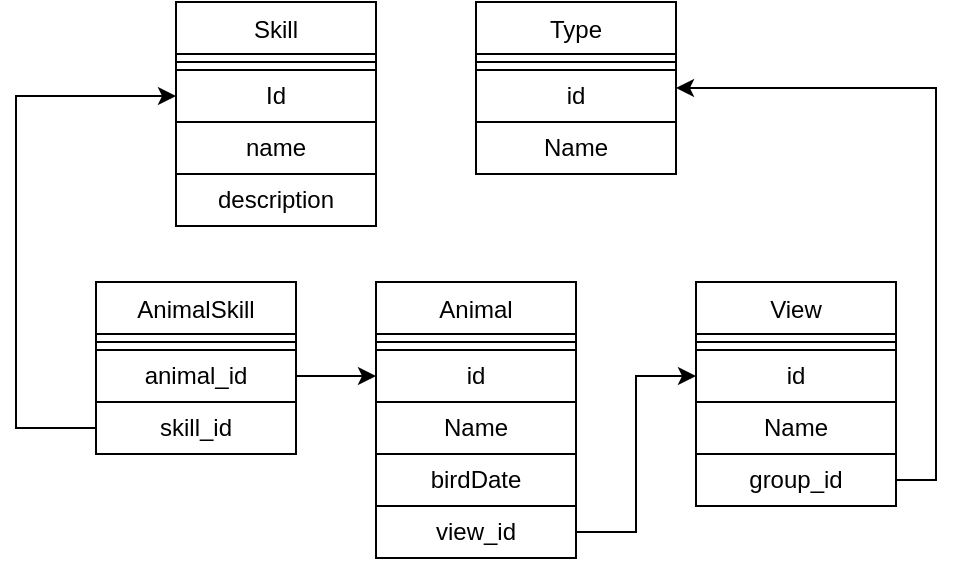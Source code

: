 <mxfile version="24.2.1" type="device">
  <diagram id="C5RBs43oDa-KdzZeNtuy" name="Page-1">
    <mxGraphModel dx="751" dy="735" grid="1" gridSize="10" guides="1" tooltips="1" connect="1" arrows="1" fold="1" page="1" pageScale="1" pageWidth="827" pageHeight="1169" math="0" shadow="0">
      <root>
        <mxCell id="WIyWlLk6GJQsqaUBKTNV-0" />
        <mxCell id="WIyWlLk6GJQsqaUBKTNV-1" parent="WIyWlLk6GJQsqaUBKTNV-0" />
        <mxCell id="Xy5SPs2vW5UxNXCVcZH1-26" value="AnimalSkill" style="swimlane;fontStyle=0;align=center;verticalAlign=top;childLayout=stackLayout;horizontal=1;startSize=26;horizontalStack=0;resizeParent=1;resizeLast=0;collapsible=1;marginBottom=0;rounded=0;shadow=0;strokeWidth=1;" parent="WIyWlLk6GJQsqaUBKTNV-1" vertex="1">
          <mxGeometry x="180" y="150" width="100" height="86" as="geometry">
            <mxRectangle x="130" y="380" width="160" height="26" as="alternateBounds" />
          </mxGeometry>
        </mxCell>
        <mxCell id="Xy5SPs2vW5UxNXCVcZH1-27" value="" style="line;html=1;strokeWidth=1;align=left;verticalAlign=middle;spacingTop=-1;spacingLeft=3;spacingRight=3;rotatable=0;labelPosition=right;points=[];portConstraint=eastwest;" parent="Xy5SPs2vW5UxNXCVcZH1-26" vertex="1">
          <mxGeometry y="26" width="100" height="8" as="geometry" />
        </mxCell>
        <mxCell id="Xy5SPs2vW5UxNXCVcZH1-28" value="animal_id" style="whiteSpace=wrap;html=1;" parent="Xy5SPs2vW5UxNXCVcZH1-26" vertex="1">
          <mxGeometry y="34" width="100" height="26" as="geometry" />
        </mxCell>
        <mxCell id="Xy5SPs2vW5UxNXCVcZH1-29" value="skill_id" style="whiteSpace=wrap;html=1;" parent="Xy5SPs2vW5UxNXCVcZH1-26" vertex="1">
          <mxGeometry y="60" width="100" height="26" as="geometry" />
        </mxCell>
        <mxCell id="Xy5SPs2vW5UxNXCVcZH1-30" value="Type" style="swimlane;fontStyle=0;align=center;verticalAlign=top;childLayout=stackLayout;horizontal=1;startSize=26;horizontalStack=0;resizeParent=1;resizeLast=0;collapsible=1;marginBottom=0;rounded=0;shadow=0;strokeWidth=1;" parent="WIyWlLk6GJQsqaUBKTNV-1" vertex="1">
          <mxGeometry x="370" y="10" width="100" height="86" as="geometry">
            <mxRectangle x="130" y="380" width="160" height="26" as="alternateBounds" />
          </mxGeometry>
        </mxCell>
        <mxCell id="Xy5SPs2vW5UxNXCVcZH1-31" value="" style="line;html=1;strokeWidth=1;align=left;verticalAlign=middle;spacingTop=-1;spacingLeft=3;spacingRight=3;rotatable=0;labelPosition=right;points=[];portConstraint=eastwest;" parent="Xy5SPs2vW5UxNXCVcZH1-30" vertex="1">
          <mxGeometry y="26" width="100" height="8" as="geometry" />
        </mxCell>
        <mxCell id="Xy5SPs2vW5UxNXCVcZH1-32" value="id" style="whiteSpace=wrap;html=1;" parent="Xy5SPs2vW5UxNXCVcZH1-30" vertex="1">
          <mxGeometry y="34" width="100" height="26" as="geometry" />
        </mxCell>
        <mxCell id="Xy5SPs2vW5UxNXCVcZH1-33" value="Name" style="whiteSpace=wrap;html=1;" parent="Xy5SPs2vW5UxNXCVcZH1-30" vertex="1">
          <mxGeometry y="60" width="100" height="26" as="geometry" />
        </mxCell>
        <mxCell id="Xy5SPs2vW5UxNXCVcZH1-34" value="Skill" style="swimlane;fontStyle=0;align=center;verticalAlign=top;childLayout=stackLayout;horizontal=1;startSize=26;horizontalStack=0;resizeParent=1;resizeLast=0;collapsible=1;marginBottom=0;rounded=0;shadow=0;strokeWidth=1;" parent="WIyWlLk6GJQsqaUBKTNV-1" vertex="1">
          <mxGeometry x="220" y="10" width="100" height="112" as="geometry">
            <mxRectangle x="130" y="380" width="160" height="26" as="alternateBounds" />
          </mxGeometry>
        </mxCell>
        <mxCell id="Xy5SPs2vW5UxNXCVcZH1-35" value="" style="line;html=1;strokeWidth=1;align=left;verticalAlign=middle;spacingTop=-1;spacingLeft=3;spacingRight=3;rotatable=0;labelPosition=right;points=[];portConstraint=eastwest;" parent="Xy5SPs2vW5UxNXCVcZH1-34" vertex="1">
          <mxGeometry y="26" width="100" height="8" as="geometry" />
        </mxCell>
        <mxCell id="Xy5SPs2vW5UxNXCVcZH1-36" value="Id" style="whiteSpace=wrap;html=1;" parent="Xy5SPs2vW5UxNXCVcZH1-34" vertex="1">
          <mxGeometry y="34" width="100" height="26" as="geometry" />
        </mxCell>
        <mxCell id="Xy5SPs2vW5UxNXCVcZH1-37" value="name" style="whiteSpace=wrap;html=1;" parent="Xy5SPs2vW5UxNXCVcZH1-34" vertex="1">
          <mxGeometry y="60" width="100" height="26" as="geometry" />
        </mxCell>
        <mxCell id="Xy5SPs2vW5UxNXCVcZH1-38" value="description" style="whiteSpace=wrap;html=1;" parent="Xy5SPs2vW5UxNXCVcZH1-34" vertex="1">
          <mxGeometry y="86" width="100" height="26" as="geometry" />
        </mxCell>
        <mxCell id="Xy5SPs2vW5UxNXCVcZH1-39" value="View" style="swimlane;fontStyle=0;align=center;verticalAlign=top;childLayout=stackLayout;horizontal=1;startSize=26;horizontalStack=0;resizeParent=1;resizeLast=0;collapsible=1;marginBottom=0;rounded=0;shadow=0;strokeWidth=1;" parent="WIyWlLk6GJQsqaUBKTNV-1" vertex="1">
          <mxGeometry x="480" y="150" width="100" height="112" as="geometry">
            <mxRectangle x="130" y="380" width="160" height="26" as="alternateBounds" />
          </mxGeometry>
        </mxCell>
        <mxCell id="Xy5SPs2vW5UxNXCVcZH1-40" value="" style="line;html=1;strokeWidth=1;align=left;verticalAlign=middle;spacingTop=-1;spacingLeft=3;spacingRight=3;rotatable=0;labelPosition=right;points=[];portConstraint=eastwest;" parent="Xy5SPs2vW5UxNXCVcZH1-39" vertex="1">
          <mxGeometry y="26" width="100" height="8" as="geometry" />
        </mxCell>
        <mxCell id="Xy5SPs2vW5UxNXCVcZH1-41" value="id" style="whiteSpace=wrap;html=1;" parent="Xy5SPs2vW5UxNXCVcZH1-39" vertex="1">
          <mxGeometry y="34" width="100" height="26" as="geometry" />
        </mxCell>
        <mxCell id="Xy5SPs2vW5UxNXCVcZH1-42" value="Name" style="whiteSpace=wrap;html=1;" parent="Xy5SPs2vW5UxNXCVcZH1-39" vertex="1">
          <mxGeometry y="60" width="100" height="26" as="geometry" />
        </mxCell>
        <mxCell id="Xy5SPs2vW5UxNXCVcZH1-43" value="group_id" style="whiteSpace=wrap;html=1;" parent="Xy5SPs2vW5UxNXCVcZH1-39" vertex="1">
          <mxGeometry y="86" width="100" height="26" as="geometry" />
        </mxCell>
        <mxCell id="Xy5SPs2vW5UxNXCVcZH1-44" value="Animal" style="swimlane;fontStyle=0;align=center;verticalAlign=top;childLayout=stackLayout;horizontal=1;startSize=26;horizontalStack=0;resizeParent=1;resizeLast=0;collapsible=1;marginBottom=0;rounded=0;shadow=0;strokeWidth=1;" parent="WIyWlLk6GJQsqaUBKTNV-1" vertex="1">
          <mxGeometry x="320" y="150" width="100" height="138" as="geometry">
            <mxRectangle x="130" y="380" width="160" height="26" as="alternateBounds" />
          </mxGeometry>
        </mxCell>
        <mxCell id="Xy5SPs2vW5UxNXCVcZH1-45" value="" style="line;html=1;strokeWidth=1;align=left;verticalAlign=middle;spacingTop=-1;spacingLeft=3;spacingRight=3;rotatable=0;labelPosition=right;points=[];portConstraint=eastwest;" parent="Xy5SPs2vW5UxNXCVcZH1-44" vertex="1">
          <mxGeometry y="26" width="100" height="8" as="geometry" />
        </mxCell>
        <mxCell id="Xy5SPs2vW5UxNXCVcZH1-46" value="id" style="whiteSpace=wrap;html=1;" parent="Xy5SPs2vW5UxNXCVcZH1-44" vertex="1">
          <mxGeometry y="34" width="100" height="26" as="geometry" />
        </mxCell>
        <mxCell id="Xy5SPs2vW5UxNXCVcZH1-47" value="Name" style="whiteSpace=wrap;html=1;" parent="Xy5SPs2vW5UxNXCVcZH1-44" vertex="1">
          <mxGeometry y="60" width="100" height="26" as="geometry" />
        </mxCell>
        <mxCell id="Xy5SPs2vW5UxNXCVcZH1-48" value="birdDate" style="whiteSpace=wrap;html=1;" parent="Xy5SPs2vW5UxNXCVcZH1-44" vertex="1">
          <mxGeometry y="86" width="100" height="26" as="geometry" />
        </mxCell>
        <mxCell id="Xy5SPs2vW5UxNXCVcZH1-49" value="view_id" style="whiteSpace=wrap;html=1;" parent="Xy5SPs2vW5UxNXCVcZH1-44" vertex="1">
          <mxGeometry y="112" width="100" height="26" as="geometry" />
        </mxCell>
        <mxCell id="Xy5SPs2vW5UxNXCVcZH1-50" style="edgeStyle=orthogonalEdgeStyle;rounded=0;orthogonalLoop=1;jettySize=auto;html=1;exitX=0;exitY=0.5;exitDx=0;exitDy=0;entryX=0;entryY=0.5;entryDx=0;entryDy=0;" parent="WIyWlLk6GJQsqaUBKTNV-1" source="Xy5SPs2vW5UxNXCVcZH1-29" target="Xy5SPs2vW5UxNXCVcZH1-36" edge="1">
          <mxGeometry relative="1" as="geometry">
            <Array as="points">
              <mxPoint x="140" y="223" />
              <mxPoint x="140" y="57" />
            </Array>
          </mxGeometry>
        </mxCell>
        <mxCell id="Xy5SPs2vW5UxNXCVcZH1-51" style="edgeStyle=orthogonalEdgeStyle;rounded=0;orthogonalLoop=1;jettySize=auto;html=1;exitX=1;exitY=0.5;exitDx=0;exitDy=0;entryX=0;entryY=0.5;entryDx=0;entryDy=0;" parent="WIyWlLk6GJQsqaUBKTNV-1" source="Xy5SPs2vW5UxNXCVcZH1-28" target="Xy5SPs2vW5UxNXCVcZH1-46" edge="1">
          <mxGeometry relative="1" as="geometry" />
        </mxCell>
        <mxCell id="Xy5SPs2vW5UxNXCVcZH1-52" style="edgeStyle=orthogonalEdgeStyle;rounded=0;orthogonalLoop=1;jettySize=auto;html=1;exitX=1;exitY=0.5;exitDx=0;exitDy=0;entryX=0;entryY=0.5;entryDx=0;entryDy=0;" parent="WIyWlLk6GJQsqaUBKTNV-1" source="Xy5SPs2vW5UxNXCVcZH1-49" target="Xy5SPs2vW5UxNXCVcZH1-41" edge="1">
          <mxGeometry relative="1" as="geometry" />
        </mxCell>
        <mxCell id="Xy5SPs2vW5UxNXCVcZH1-53" style="edgeStyle=orthogonalEdgeStyle;rounded=0;orthogonalLoop=1;jettySize=auto;html=1;exitX=1;exitY=0.5;exitDx=0;exitDy=0;entryX=1;entryY=0.5;entryDx=0;entryDy=0;" parent="WIyWlLk6GJQsqaUBKTNV-1" source="Xy5SPs2vW5UxNXCVcZH1-43" target="Xy5SPs2vW5UxNXCVcZH1-30" edge="1">
          <mxGeometry relative="1" as="geometry" />
        </mxCell>
      </root>
    </mxGraphModel>
  </diagram>
</mxfile>
